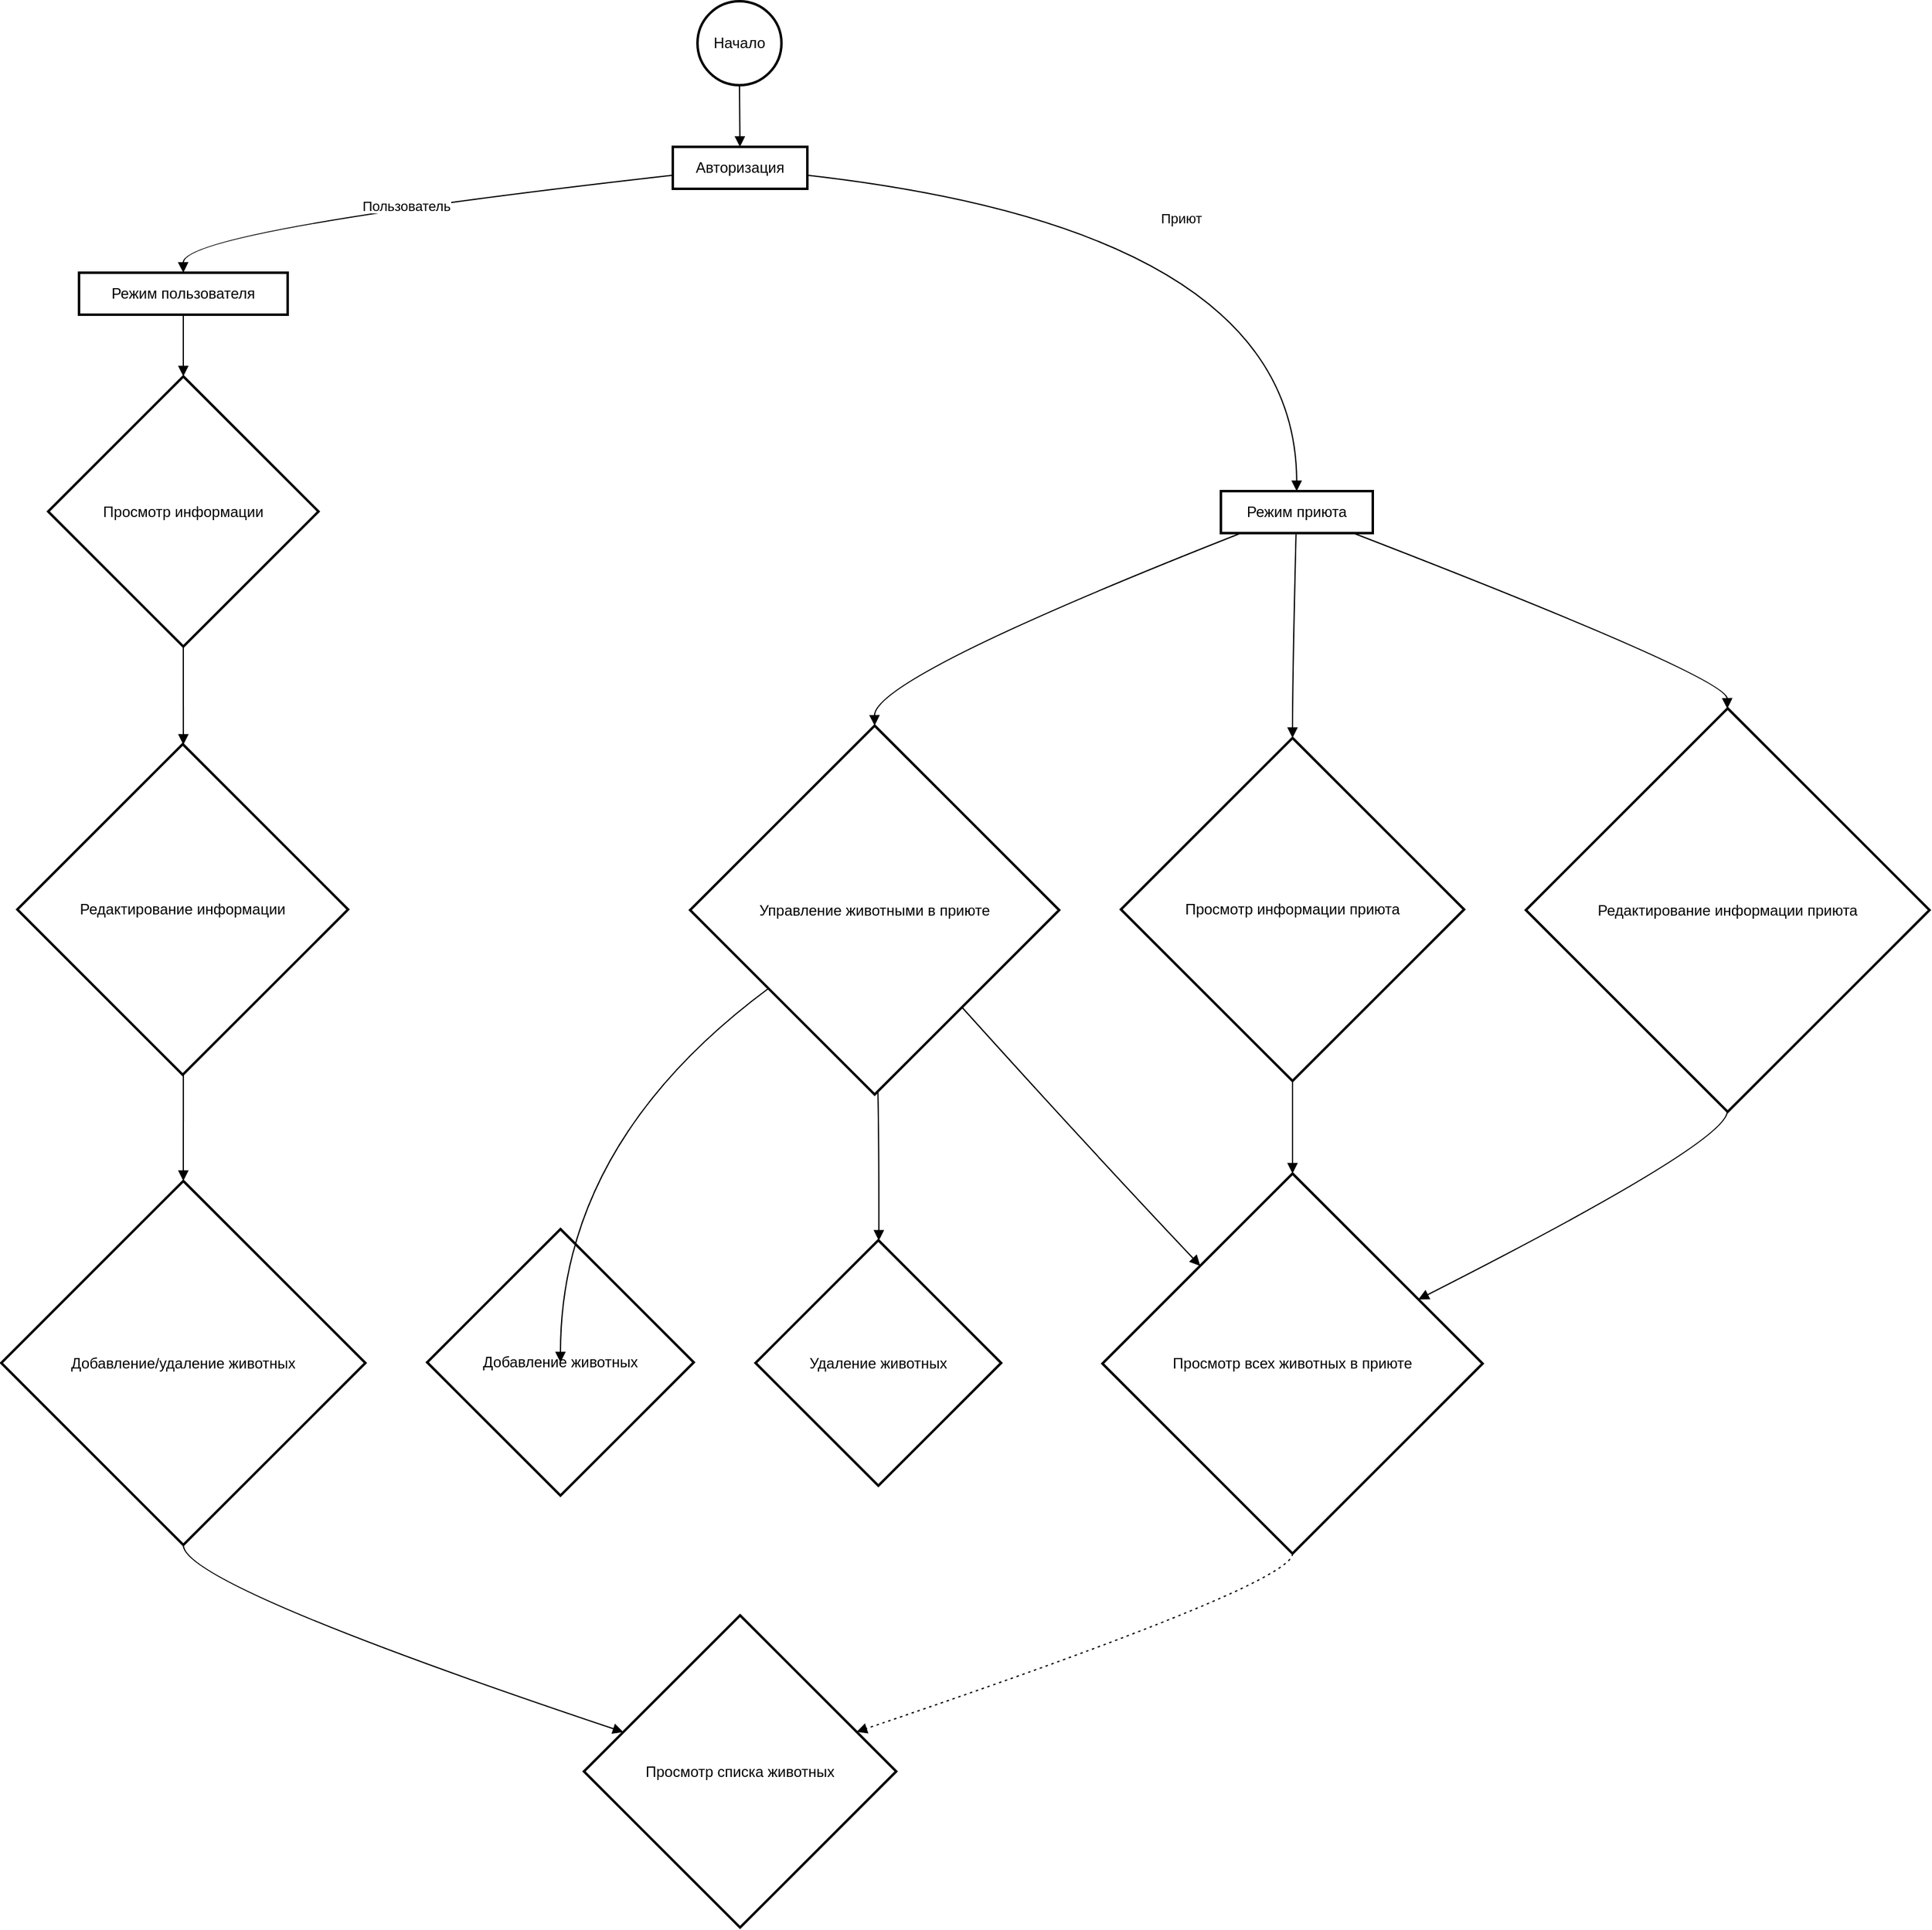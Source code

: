 <mxGraphModel><root><mxCell id="0"/><mxCell id="1" parent="0"/><mxCell id="2" value="Начало" style="ellipse;aspect=fixed;strokeWidth=2;whiteSpace=wrap;" vertex="1" parent="1"><mxGeometry x="564" width="68" height="68" as="geometry"/></mxCell><mxCell id="3" value="Авторизация" style="whiteSpace=wrap;strokeWidth=2;" vertex="1" parent="1"><mxGeometry x="544" y="118" width="109" height="34" as="geometry"/></mxCell><mxCell id="4" value="Режим пользователя" style="whiteSpace=wrap;strokeWidth=2;" vertex="1" parent="1"><mxGeometry x="63" y="220" width="169" height="34" as="geometry"/></mxCell><mxCell id="5" value="Режим приюта" style="whiteSpace=wrap;strokeWidth=2;" vertex="1" parent="1"><mxGeometry x="988" y="397" width="123" height="34" as="geometry"/></mxCell><mxCell id="6" value="Просмотр информации" style="rhombus;strokeWidth=2;whiteSpace=wrap;" vertex="1" parent="1"><mxGeometry x="38" y="304" width="219" height="219" as="geometry"/></mxCell><mxCell id="7" value="Редактирование информации" style="rhombus;strokeWidth=2;whiteSpace=wrap;" vertex="1" parent="1"><mxGeometry x="13" y="602" width="268" height="268" as="geometry"/></mxCell><mxCell id="8" value="Добавление/удаление животных" style="rhombus;strokeWidth=2;whiteSpace=wrap;" vertex="1" parent="1"><mxGeometry y="956" width="295" height="295" as="geometry"/></mxCell><mxCell id="9" value="Просмотр списка животных" style="rhombus;strokeWidth=2;whiteSpace=wrap;" vertex="1" parent="1"><mxGeometry x="472" y="1308" width="253" height="253" as="geometry"/></mxCell><mxCell id="10" value="Просмотр информации приюта" style="rhombus;strokeWidth=2;whiteSpace=wrap;" vertex="1" parent="1"><mxGeometry x="907" y="597" width="278" height="278" as="geometry"/></mxCell><mxCell id="11" value="Редактирование информации приюта" style="rhombus;strokeWidth=2;whiteSpace=wrap;" vertex="1" parent="1"><mxGeometry x="1235" y="573" width="327" height="327" as="geometry"/></mxCell><mxCell id="12" value="Управление животными в приюте" style="rhombus;strokeWidth=2;whiteSpace=wrap;" vertex="1" parent="1"><mxGeometry x="558" y="587" width="299" height="299" as="geometry"/></mxCell><mxCell id="13" value="Добавление животных" style="rhombus;strokeWidth=2;whiteSpace=wrap;" vertex="1" parent="1"><mxGeometry x="345" y="995" width="216" height="216" as="geometry"/></mxCell><mxCell id="14" value="Удаление животных" style="rhombus;strokeWidth=2;whiteSpace=wrap;" vertex="1" parent="1"><mxGeometry x="611" y="1004" width="199" height="199" as="geometry"/></mxCell><mxCell id="15" value="Просмотр всех животных в приюте" style="rhombus;strokeWidth=2;whiteSpace=wrap;" vertex="1" parent="1"><mxGeometry x="892" y="950" width="308" height="308" as="geometry"/></mxCell><mxCell id="16" value="" style="curved=1;startArrow=none;endArrow=block;exitX=0.506;exitY=1.0;entryX=0.499;entryY=-0.001;" edge="1" parent="1" source="2" target="3"><mxGeometry relative="1" as="geometry"><Array as="points"/></mxGeometry></mxCell><mxCell id="17" value="Пользователь" style="curved=1;startArrow=none;endArrow=block;exitX=-0.002;exitY=0.676;entryX=0.5;entryY=0.007;" edge="1" parent="1" source="3" target="4"><mxGeometry relative="1" as="geometry"><Array as="points"><mxPoint x="147" y="186"/></Array></mxGeometry></mxCell><mxCell id="18" value="Приют" style="curved=1;startArrow=none;endArrow=block;exitX=1.0;exitY=0.676;entryX=0.499;entryY=-0.014;" edge="1" parent="1" source="3" target="5"><mxGeometry relative="1" as="geometry"><Array as="points"><mxPoint x="1049" y="186"/></Array></mxGeometry></mxCell><mxCell id="19" value="" style="curved=1;startArrow=none;endArrow=block;exitX=0.5;exitY=0.996;entryX=0.5;entryY=-0.001;" edge="1" parent="1" source="4" target="6"><mxGeometry relative="1" as="geometry"><Array as="points"/></mxGeometry></mxCell><mxCell id="20" value="" style="curved=1;startArrow=none;endArrow=block;exitX=0.5;exitY=0.999;entryX=0.502;entryY=0.001;" edge="1" parent="1" source="6" target="7"><mxGeometry relative="1" as="geometry"><Array as="points"/></mxGeometry></mxCell><mxCell id="21" value="" style="curved=1;startArrow=none;endArrow=block;exitX=0.502;exitY=1.002;entryX=0.5;entryY=0.001;" edge="1" parent="1" source="7" target="8"><mxGeometry relative="1" as="geometry"><Array as="points"/></mxGeometry></mxCell><mxCell id="22" value="" style="curved=1;startArrow=none;endArrow=block;exitX=0.5;exitY=1.001;entryX=-0.001;entryY=0.331;" edge="1" parent="1" source="8" target="9"><mxGeometry relative="1" as="geometry"><Array as="points"><mxPoint x="147" y="1283"/></Array></mxGeometry></mxCell><mxCell id="23" value="" style="curved=1;startArrow=none;endArrow=block;exitX=0.495;exitY=0.975;entryX=0.5;entryY=0.002;" edge="1" parent="1" source="5" target="10"><mxGeometry relative="1" as="geometry"><Array as="points"><mxPoint x="1046" y="548"/></Array></mxGeometry></mxCell><mxCell id="24" value="" style="curved=1;startArrow=none;endArrow=block;exitX=0.853;exitY=0.975;entryX=0.499;entryY=-0.001;" edge="1" parent="1" source="5" target="11"><mxGeometry relative="1" as="geometry"><Array as="points"><mxPoint x="1398" y="548"/></Array></mxGeometry></mxCell><mxCell id="25" value="" style="curved=1;startArrow=none;endArrow=block;exitX=0.151;exitY=0.975;entryX=0.5;entryY=-0.001;" edge="1" parent="1" source="5" target="12"><mxGeometry relative="1" as="geometry"><Array as="points"><mxPoint x="707" y="548"/></Array></mxGeometry></mxCell><mxCell id="26" value="" style="curved=1;startArrow=none;endArrow=block;exitX=-0.001;exitY=0.87;entryX=0.501;entryY=0.002;" edge="1" parent="1" source="12" target="13"><mxGeometry relative="1" as="geometry"><Array as="points"><mxPoint x="453" y="925"/></Array></mxGeometry></mxCell><mxCell id="27" value="" style="curved=1;startArrow=none;endArrow=block;exitX=0.509;exitY=1.0;entryX=0.502;entryY=0.001;" edge="1" parent="1" source="12" target="14"><mxGeometry relative="1" as="geometry"><Array as="points"><mxPoint x="711" y="925"/></Array></mxGeometry></mxCell><mxCell id="28" value="" style="curved=1;startArrow=none;endArrow=block;exitX=0.949;exitY=1.0;entryX=0.027;entryY=-0.001;" edge="1" parent="1" source="12" target="15"><mxGeometry relative="1" as="geometry"><Array as="points"><mxPoint x="877" y="925"/></Array></mxGeometry></mxCell><mxCell id="29" value="" style="curved=1;startArrow=none;endArrow=block;exitX=0.5;exitY=1.0;entryX=0.5;entryY=-0.001;" edge="1" parent="1" source="10" target="15"><mxGeometry relative="1" as="geometry"><Array as="points"/></mxGeometry></mxCell><mxCell id="30" value="" style="curved=1;startArrow=none;endArrow=block;exitX=0.499;exitY=0.999;entryX=1.0;entryY=0.245;" edge="1" parent="1" source="11" target="15"><mxGeometry relative="1" as="geometry"><Array as="points"><mxPoint x="1398" y="925"/></Array></mxGeometry></mxCell><mxCell id="31" value="" style="curved=1;dashed=1;dashPattern=2 3;startArrow=none;endArrow=block;exitX=0.5;exitY=0.999;entryX=1.0;entryY=0.33;" edge="1" parent="1" source="15" target="9"><mxGeometry relative="1" as="geometry"><Array as="points"><mxPoint x="1046" y="1283"/></Array></mxGeometry></mxCell></root></mxGraphModel>